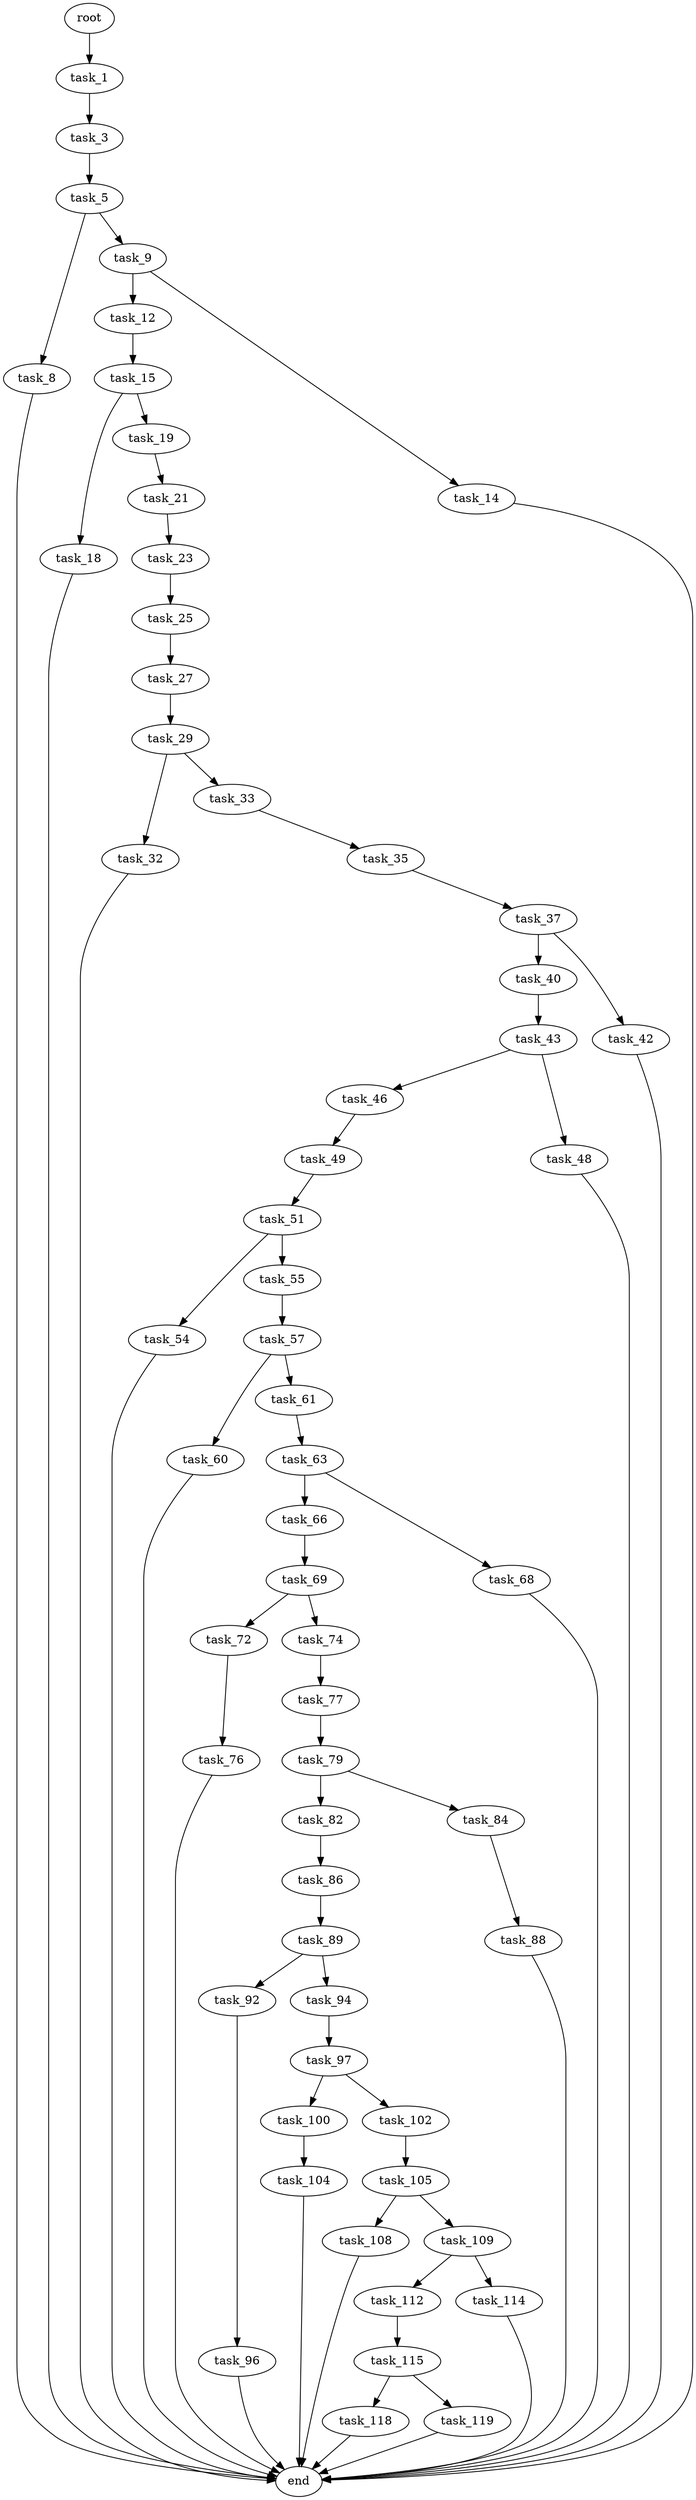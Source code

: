 digraph G {
  root [size="0.000000"];
  task_1 [size="15460838071.000000"];
  task_3 [size="1073741824000.000000"];
  task_5 [size="6356539237.000000"];
  task_8 [size="134217728000.000000"];
  task_9 [size="71284202748.000000"];
  end [size="0.000000"];
  task_12 [size="913808161.000000"];
  task_14 [size="28991029248.000000"];
  task_15 [size="134217728000.000000"];
  task_18 [size="3119865358.000000"];
  task_19 [size="1066615229027.000000"];
  task_21 [size="1073741824000.000000"];
  task_23 [size="134217728000.000000"];
  task_25 [size="134217728000.000000"];
  task_27 [size="39861491600.000000"];
  task_29 [size="134217728000.000000"];
  task_32 [size="3555985731.000000"];
  task_33 [size="44908913576.000000"];
  task_35 [size="1073741824000.000000"];
  task_37 [size="28991029248.000000"];
  task_40 [size="341524413880.000000"];
  task_42 [size="100459513313.000000"];
  task_43 [size="9420054291.000000"];
  task_46 [size="547327429774.000000"];
  task_48 [size="7711916706.000000"];
  task_49 [size="1073741824000.000000"];
  task_51 [size="8102497652.000000"];
  task_54 [size="279432965.000000"];
  task_55 [size="231928233984.000000"];
  task_57 [size="98323903188.000000"];
  task_60 [size="73478734500.000000"];
  task_61 [size="573503097042.000000"];
  task_63 [size="8589934592.000000"];
  task_66 [size="3928235512.000000"];
  task_68 [size="1817905517.000000"];
  task_69 [size="8589934592.000000"];
  task_72 [size="231928233984.000000"];
  task_74 [size="108277505704.000000"];
  task_76 [size="12345871169.000000"];
  task_77 [size="549755813888.000000"];
  task_79 [size="231928233984.000000"];
  task_82 [size="134217728000.000000"];
  task_84 [size="507012196677.000000"];
  task_86 [size="31374901931.000000"];
  task_88 [size="40192114141.000000"];
  task_89 [size="972084854.000000"];
  task_92 [size="368293445632.000000"];
  task_94 [size="2460815621.000000"];
  task_96 [size="446611270012.000000"];
  task_97 [size="28991029248.000000"];
  task_100 [size="1073741824000.000000"];
  task_102 [size="12710446515.000000"];
  task_104 [size="28991029248.000000"];
  task_105 [size="92465801592.000000"];
  task_108 [size="94547484800.000000"];
  task_109 [size="28351144000.000000"];
  task_112 [size="24399150578.000000"];
  task_114 [size="880748790574.000000"];
  task_115 [size="777538422856.000000"];
  task_118 [size="74977859633.000000"];
  task_119 [size="206718914937.000000"];

  root -> task_1 [size="1.000000"];
  task_1 -> task_3 [size="33554432.000000"];
  task_3 -> task_5 [size="838860800.000000"];
  task_5 -> task_8 [size="209715200.000000"];
  task_5 -> task_9 [size="209715200.000000"];
  task_8 -> end [size="1.000000"];
  task_9 -> task_12 [size="75497472.000000"];
  task_9 -> task_14 [size="75497472.000000"];
  task_12 -> task_15 [size="75497472.000000"];
  task_14 -> end [size="1.000000"];
  task_15 -> task_18 [size="209715200.000000"];
  task_15 -> task_19 [size="209715200.000000"];
  task_18 -> end [size="1.000000"];
  task_19 -> task_21 [size="679477248.000000"];
  task_21 -> task_23 [size="838860800.000000"];
  task_23 -> task_25 [size="209715200.000000"];
  task_25 -> task_27 [size="209715200.000000"];
  task_27 -> task_29 [size="679477248.000000"];
  task_29 -> task_32 [size="209715200.000000"];
  task_29 -> task_33 [size="209715200.000000"];
  task_32 -> end [size="1.000000"];
  task_33 -> task_35 [size="75497472.000000"];
  task_35 -> task_37 [size="838860800.000000"];
  task_37 -> task_40 [size="75497472.000000"];
  task_37 -> task_42 [size="75497472.000000"];
  task_40 -> task_43 [size="536870912.000000"];
  task_42 -> end [size="1.000000"];
  task_43 -> task_46 [size="411041792.000000"];
  task_43 -> task_48 [size="411041792.000000"];
  task_46 -> task_49 [size="838860800.000000"];
  task_48 -> end [size="1.000000"];
  task_49 -> task_51 [size="838860800.000000"];
  task_51 -> task_54 [size="536870912.000000"];
  task_51 -> task_55 [size="536870912.000000"];
  task_54 -> end [size="1.000000"];
  task_55 -> task_57 [size="301989888.000000"];
  task_57 -> task_60 [size="75497472.000000"];
  task_57 -> task_61 [size="75497472.000000"];
  task_60 -> end [size="1.000000"];
  task_61 -> task_63 [size="838860800.000000"];
  task_63 -> task_66 [size="33554432.000000"];
  task_63 -> task_68 [size="33554432.000000"];
  task_66 -> task_69 [size="134217728.000000"];
  task_68 -> end [size="1.000000"];
  task_69 -> task_72 [size="33554432.000000"];
  task_69 -> task_74 [size="33554432.000000"];
  task_72 -> task_76 [size="301989888.000000"];
  task_74 -> task_77 [size="411041792.000000"];
  task_76 -> end [size="1.000000"];
  task_77 -> task_79 [size="536870912.000000"];
  task_79 -> task_82 [size="301989888.000000"];
  task_79 -> task_84 [size="301989888.000000"];
  task_82 -> task_86 [size="209715200.000000"];
  task_84 -> task_88 [size="411041792.000000"];
  task_86 -> task_89 [size="679477248.000000"];
  task_88 -> end [size="1.000000"];
  task_89 -> task_92 [size="75497472.000000"];
  task_89 -> task_94 [size="75497472.000000"];
  task_92 -> task_96 [size="411041792.000000"];
  task_94 -> task_97 [size="301989888.000000"];
  task_96 -> end [size="1.000000"];
  task_97 -> task_100 [size="75497472.000000"];
  task_97 -> task_102 [size="75497472.000000"];
  task_100 -> task_104 [size="838860800.000000"];
  task_102 -> task_105 [size="301989888.000000"];
  task_104 -> end [size="1.000000"];
  task_105 -> task_108 [size="134217728.000000"];
  task_105 -> task_109 [size="134217728.000000"];
  task_108 -> end [size="1.000000"];
  task_109 -> task_112 [size="33554432.000000"];
  task_109 -> task_114 [size="33554432.000000"];
  task_112 -> task_115 [size="411041792.000000"];
  task_114 -> end [size="1.000000"];
  task_115 -> task_118 [size="536870912.000000"];
  task_115 -> task_119 [size="536870912.000000"];
  task_118 -> end [size="1.000000"];
  task_119 -> end [size="1.000000"];
}
